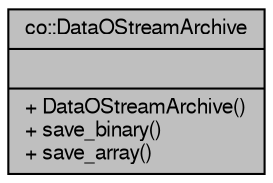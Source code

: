 digraph G
{
  edge [fontname="FreeSans",fontsize="10",labelfontname="FreeSans",labelfontsize="10"];
  node [fontname="FreeSans",fontsize="10",shape=record];
  Node1 [label="{co::DataOStreamArchive\n||+ DataOStreamArchive()\l+ save_binary()\l+ save_array()\l}",height=0.2,width=0.4,color="black", fillcolor="grey75", style="filled" fontcolor="black"];
}
